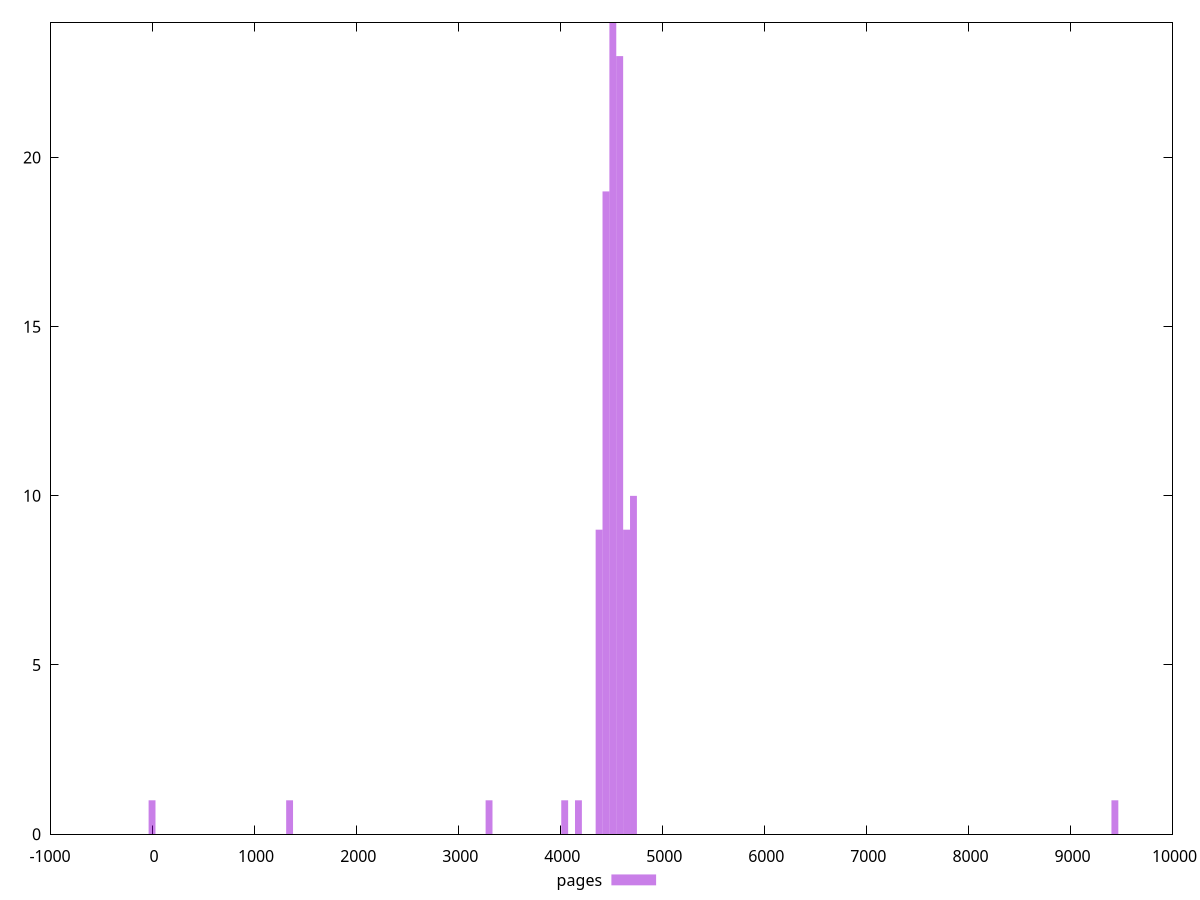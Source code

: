$_pages <<EOF
9435.450983085051 1
4650.329413091918 9
4515.5372561907025 24
4582.9333346413105 23
4448.141177740095 19
4380.745099289487 9
3302.4078440797675 1
4717.725491542526 10
0 1
4178.556863937665 1
1347.92156901215 1
4043.76470703645 1
EOF
set key outside below
set terminal pngcairo
set output "report_00005_2020-11-02T22-26-11.212Z/unused-javascript/pages//raw_hist.png"
set yrange [0:24]
set boxwidth 67.3960784506075
set style fill transparent solid 0.5 noborder
plot $_pages title "pages" with boxes ,